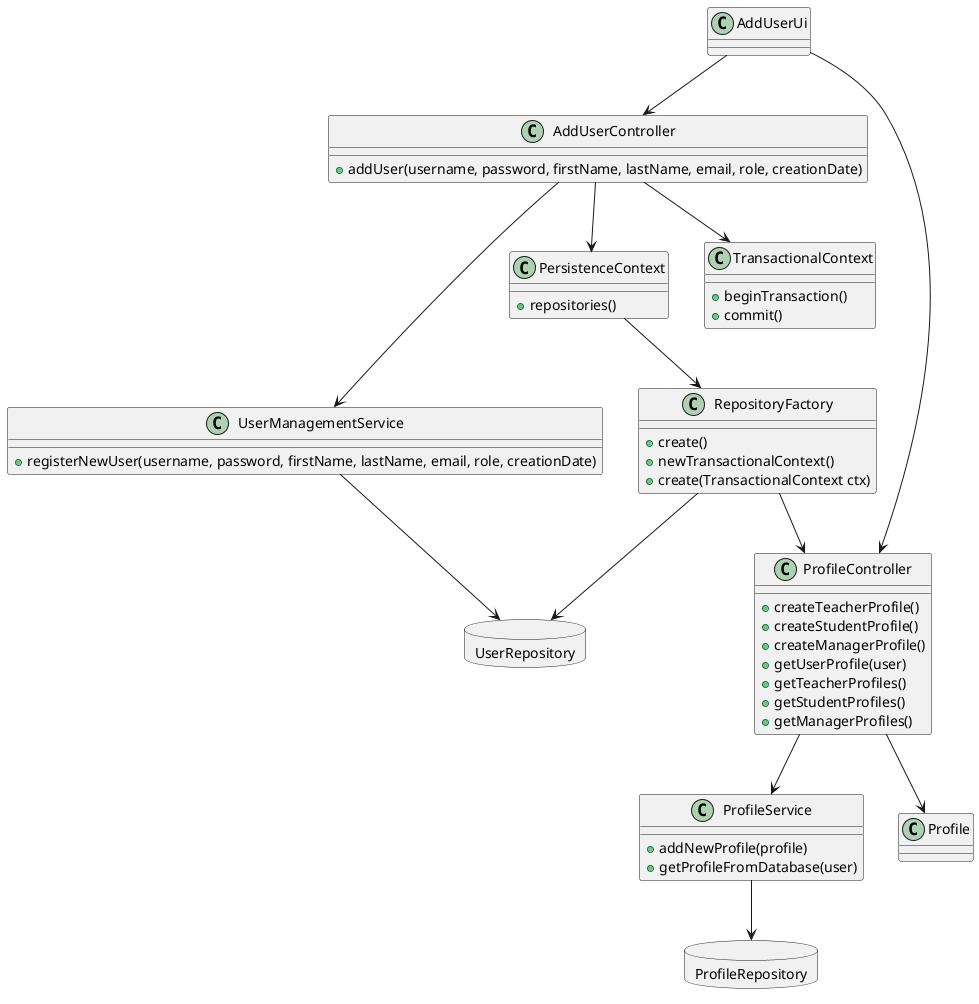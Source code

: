 @startuml
'https://plantuml.com/class-diagram

class AddUserUi{
}

class AddUserController{
+addUser(username, password, firstName, lastName, email, role, creationDate)

}
class ProfileController{
+createTeacherProfile()
+createStudentProfile()
+createManagerProfile()
+getUserProfile(user)
+getTeacherProfiles()
+getStudentProfiles()
+getManagerProfiles()
}

class ProfileService{
+addNewProfile(profile)
+getProfileFromDatabase(user)
}

class UserManagementService{
+registerNewUser(username, password, firstName, lastName, email, role, creationDate)
}

class PersistenceContext{
+repositories()
}

class RepositoryFactory{
+create()
+newTransactionalContext()
+create(TransactionalContext ctx)
}

database ProfileRepository{
}

database UserRepository{
}

class Profile{
}


class TransactionalContext{
+beginTransaction()
+commit()
}


AddUserUi --> AddUserController
AddUserUi --> ProfileController
AddUserController-->PersistenceContext
AddUserController-->TransactionalContext
ProfileController --> Profile
ProfileController-->ProfileService
ProfileService --> ProfileRepository
AddUserController-->UserManagementService
UserManagementService --> UserRepository


PersistenceContext-->RepositoryFactory

RepositoryFactory-->ProfileController
RepositoryFactory-->UserRepository

@enduml